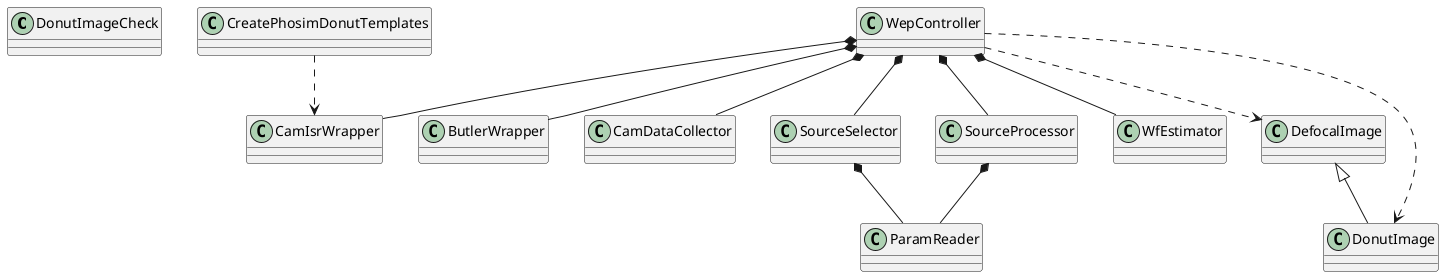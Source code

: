 @startuml
class DonutImageCheck
WepController *-- ButlerWrapper
WepController *-- CamDataCollector
WepController *-- CamIsrWrapper
WepController *-- SourceSelector
WepController *-- SourceProcessor
WepController *-- WfEstimator
DefocalImage <|-- DonutImage
WepController ..> DefocalImage
WepController ..> DonutImage
SourceSelector *-- ParamReader
SourceProcessor *-- ParamReader
CreatePhosimDonutTemplates ..> CamIsrWrapper
@enduml
